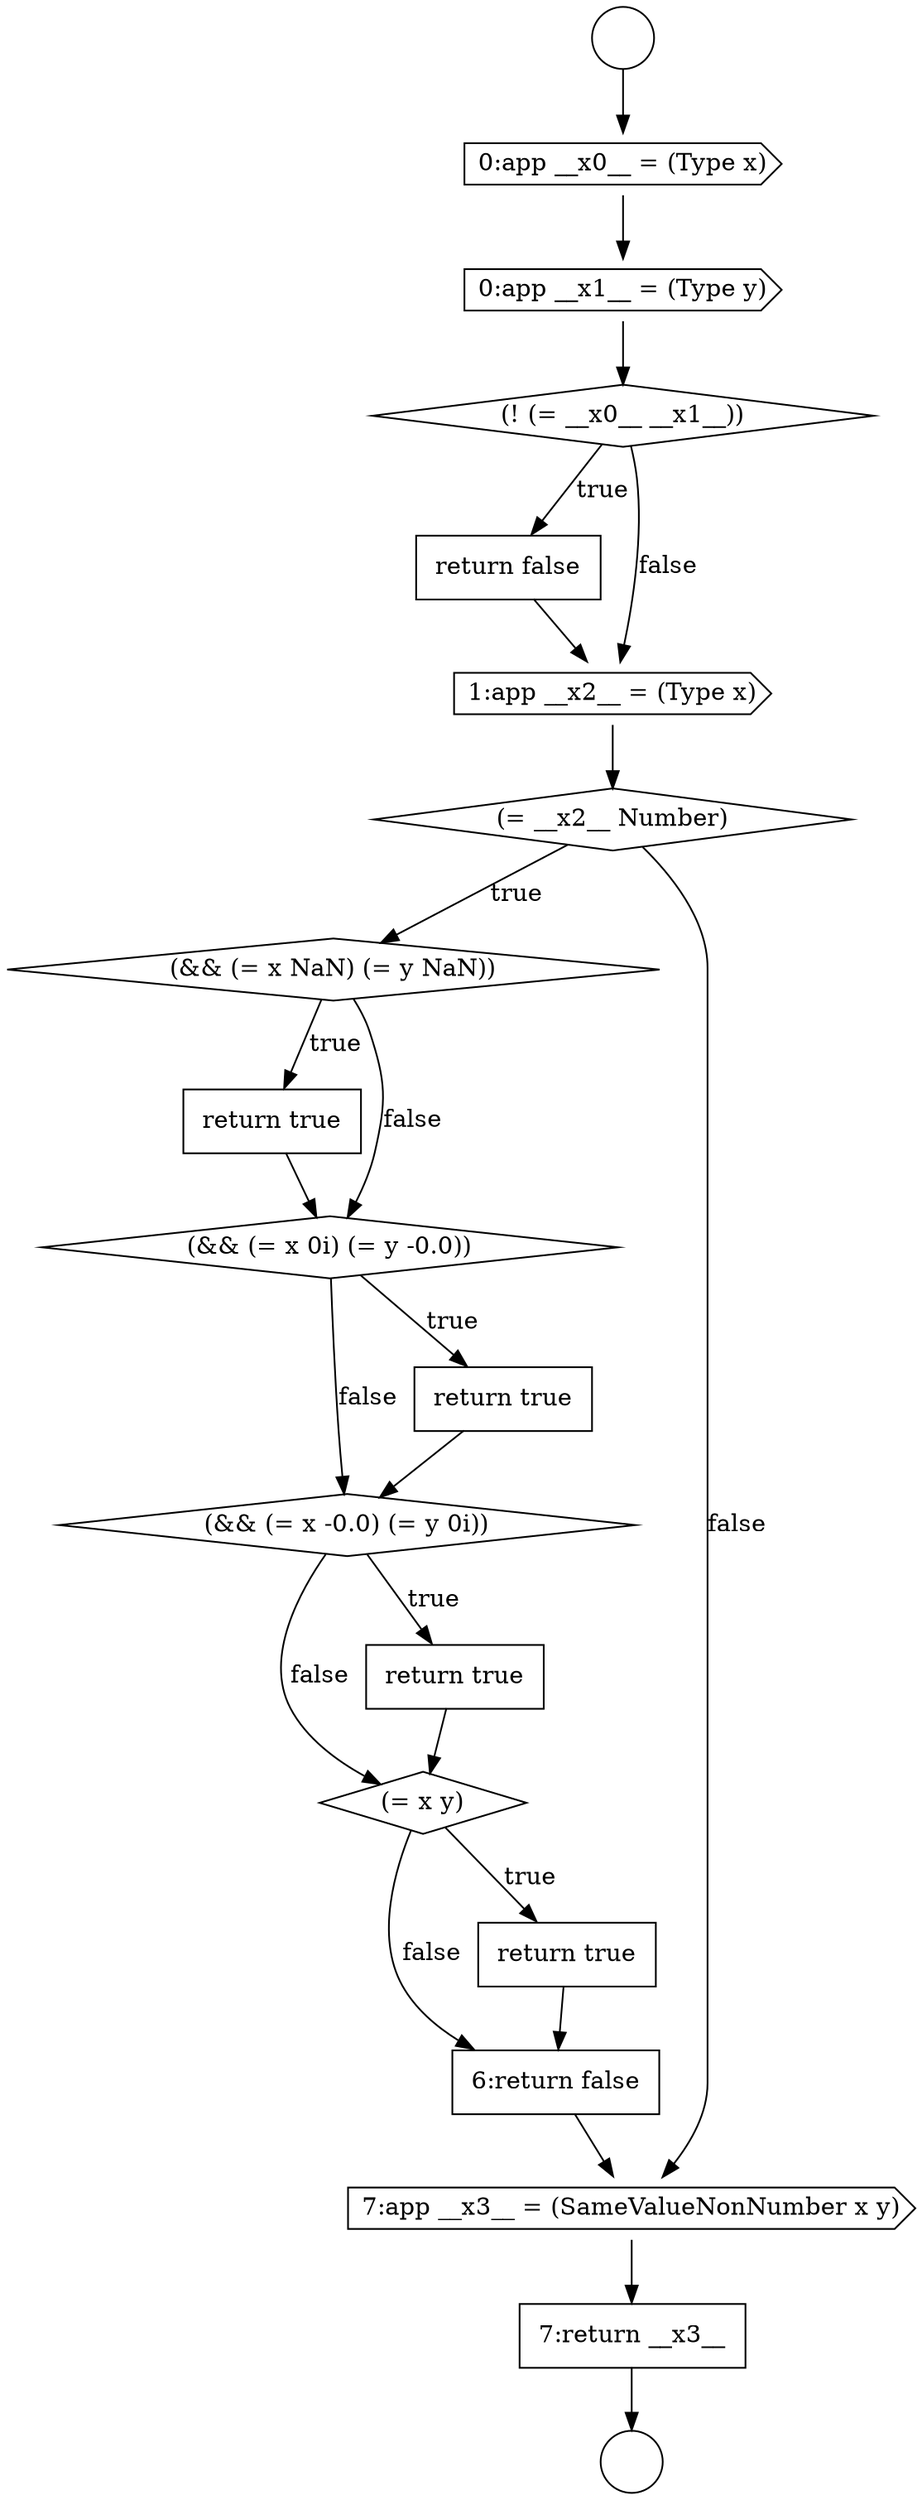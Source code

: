 digraph {
  node582 [shape=diamond, label=<<font color="black">(= __x2__ Number)</font>> color="black" fillcolor="white" style=filled]
  node587 [shape=diamond, label=<<font color="black">(&amp;&amp; (= x -0.0) (= y 0i))</font>> color="black" fillcolor="white" style=filled]
  node591 [shape=none, margin=0, label=<<font color="black">
    <table border="0" cellborder="1" cellspacing="0" cellpadding="10">
      <tr><td align="left">6:return false</td></tr>
    </table>
  </font>> color="black" fillcolor="white" style=filled]
  node583 [shape=diamond, label=<<font color="black">(&amp;&amp; (= x NaN) (= y NaN))</font>> color="black" fillcolor="white" style=filled]
  node590 [shape=none, margin=0, label=<<font color="black">
    <table border="0" cellborder="1" cellspacing="0" cellpadding="10">
      <tr><td align="left">return true</td></tr>
    </table>
  </font>> color="black" fillcolor="white" style=filled]
  node586 [shape=none, margin=0, label=<<font color="black">
    <table border="0" cellborder="1" cellspacing="0" cellpadding="10">
      <tr><td align="left">return true</td></tr>
    </table>
  </font>> color="black" fillcolor="white" style=filled]
  node589 [shape=diamond, label=<<font color="black">(= x y)</font>> color="black" fillcolor="white" style=filled]
  node580 [shape=none, margin=0, label=<<font color="black">
    <table border="0" cellborder="1" cellspacing="0" cellpadding="10">
      <tr><td align="left">return false</td></tr>
    </table>
  </font>> color="black" fillcolor="white" style=filled]
  node581 [shape=cds, label=<<font color="black">1:app __x2__ = (Type x)</font>> color="black" fillcolor="white" style=filled]
  node588 [shape=none, margin=0, label=<<font color="black">
    <table border="0" cellborder="1" cellspacing="0" cellpadding="10">
      <tr><td align="left">return true</td></tr>
    </table>
  </font>> color="black" fillcolor="white" style=filled]
  node575 [shape=circle label=" " color="black" fillcolor="white" style=filled]
  node592 [shape=cds, label=<<font color="black">7:app __x3__ = (SameValueNonNumber x y)</font>> color="black" fillcolor="white" style=filled]
  node578 [shape=cds, label=<<font color="black">0:app __x1__ = (Type y)</font>> color="black" fillcolor="white" style=filled]
  node593 [shape=none, margin=0, label=<<font color="black">
    <table border="0" cellborder="1" cellspacing="0" cellpadding="10">
      <tr><td align="left">7:return __x3__</td></tr>
    </table>
  </font>> color="black" fillcolor="white" style=filled]
  node584 [shape=none, margin=0, label=<<font color="black">
    <table border="0" cellborder="1" cellspacing="0" cellpadding="10">
      <tr><td align="left">return true</td></tr>
    </table>
  </font>> color="black" fillcolor="white" style=filled]
  node577 [shape=cds, label=<<font color="black">0:app __x0__ = (Type x)</font>> color="black" fillcolor="white" style=filled]
  node579 [shape=diamond, label=<<font color="black">(! (= __x0__ __x1__))</font>> color="black" fillcolor="white" style=filled]
  node585 [shape=diamond, label=<<font color="black">(&amp;&amp; (= x 0i) (= y -0.0))</font>> color="black" fillcolor="white" style=filled]
  node576 [shape=circle label=" " color="black" fillcolor="white" style=filled]
  node580 -> node581 [ color="black"]
  node588 -> node589 [ color="black"]
  node591 -> node592 [ color="black"]
  node583 -> node584 [label=<<font color="black">true</font>> color="black"]
  node583 -> node585 [label=<<font color="black">false</font>> color="black"]
  node581 -> node582 [ color="black"]
  node584 -> node585 [ color="black"]
  node585 -> node586 [label=<<font color="black">true</font>> color="black"]
  node585 -> node587 [label=<<font color="black">false</font>> color="black"]
  node592 -> node593 [ color="black"]
  node590 -> node591 [ color="black"]
  node579 -> node580 [label=<<font color="black">true</font>> color="black"]
  node579 -> node581 [label=<<font color="black">false</font>> color="black"]
  node582 -> node583 [label=<<font color="black">true</font>> color="black"]
  node582 -> node592 [label=<<font color="black">false</font>> color="black"]
  node577 -> node578 [ color="black"]
  node578 -> node579 [ color="black"]
  node589 -> node590 [label=<<font color="black">true</font>> color="black"]
  node589 -> node591 [label=<<font color="black">false</font>> color="black"]
  node575 -> node577 [ color="black"]
  node586 -> node587 [ color="black"]
  node593 -> node576 [ color="black"]
  node587 -> node588 [label=<<font color="black">true</font>> color="black"]
  node587 -> node589 [label=<<font color="black">false</font>> color="black"]
}
